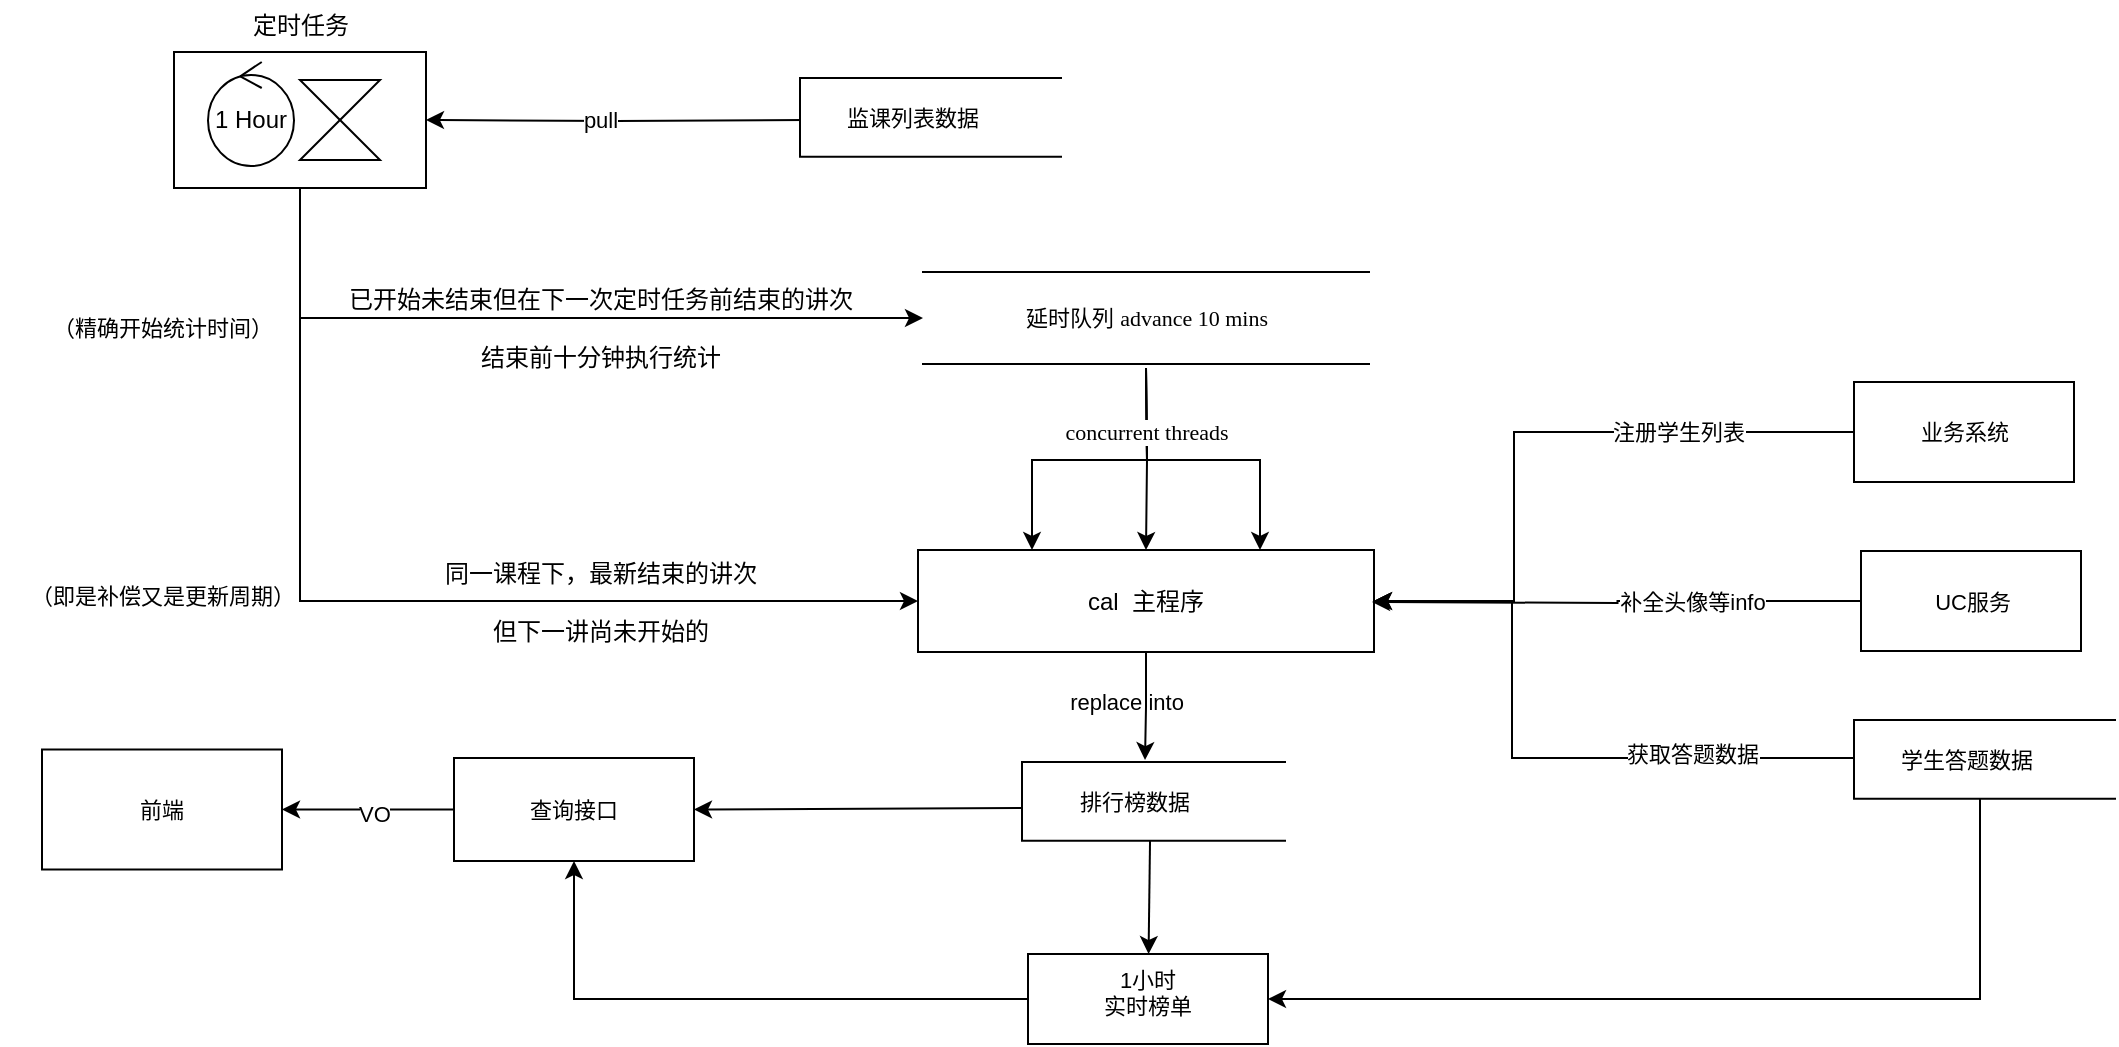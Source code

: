 <mxfile version="20.7.4" type="github">
  <diagram id="ALh3uHtMyfGseiwFORve" name="第 1 页">
    <mxGraphModel dx="1194" dy="701" grid="0" gridSize="10" guides="1" tooltips="1" connect="1" arrows="1" fold="1" page="1" pageScale="1" pageWidth="1169" pageHeight="827" math="0" shadow="0">
      <root>
        <mxCell id="0" />
        <mxCell id="1" parent="0" />
        <mxCell id="gsbZzFZp-f12OioFGxYw-9" style="edgeStyle=orthogonalEdgeStyle;rounded=0;orthogonalLoop=1;jettySize=auto;html=1;exitX=0.5;exitY=1;exitDx=0;exitDy=0;entryX=0.5;entryY=1;entryDx=0;entryDy=0;" parent="1" source="gsbZzFZp-f12OioFGxYw-8" target="gsbZzFZp-f12OioFGxYw-46" edge="1">
          <mxGeometry relative="1" as="geometry">
            <mxPoint x="502" y="227.5" as="targetPoint" />
          </mxGeometry>
        </mxCell>
        <mxCell id="gsbZzFZp-f12OioFGxYw-13" style="edgeStyle=orthogonalEdgeStyle;rounded=0;orthogonalLoop=1;jettySize=auto;html=1;exitX=0.5;exitY=1;exitDx=0;exitDy=0;entryX=0;entryY=0.5;entryDx=0;entryDy=0;" parent="1" source="gsbZzFZp-f12OioFGxYw-8" target="gsbZzFZp-f12OioFGxYw-12" edge="1">
          <mxGeometry relative="1" as="geometry" />
        </mxCell>
        <mxCell id="gsbZzFZp-f12OioFGxYw-8" value="" style="rounded=0;whiteSpace=wrap;html=1;" parent="1" vertex="1">
          <mxGeometry x="133" y="90" width="126" height="68" as="geometry" />
        </mxCell>
        <mxCell id="gsbZzFZp-f12OioFGxYw-1" value="" style="shape=collate;whiteSpace=wrap;html=1;" parent="1" vertex="1">
          <mxGeometry x="196" y="104" width="40" height="40" as="geometry" />
        </mxCell>
        <mxCell id="gsbZzFZp-f12OioFGxYw-2" value="定时任务" style="text;html=1;align=center;verticalAlign=middle;resizable=0;points=[];autosize=1;strokeColor=none;fillColor=none;" parent="1" vertex="1">
          <mxGeometry x="163" y="64" width="66" height="26" as="geometry" />
        </mxCell>
        <mxCell id="gsbZzFZp-f12OioFGxYw-4" style="edgeStyle=orthogonalEdgeStyle;rounded=0;orthogonalLoop=1;jettySize=auto;html=1;exitX=0;exitY=0.5;exitDx=0;exitDy=0;exitPerimeter=0;entryX=1;entryY=0.5;entryDx=0;entryDy=0;" parent="1" target="gsbZzFZp-f12OioFGxYw-8" edge="1">
          <mxGeometry relative="1" as="geometry">
            <mxPoint x="331" y="157" as="targetPoint" />
            <mxPoint x="449" y="124" as="sourcePoint" />
          </mxGeometry>
        </mxCell>
        <mxCell id="gsbZzFZp-f12OioFGxYw-5" value="pull" style="edgeLabel;html=1;align=center;verticalAlign=middle;resizable=0;points=[];" parent="gsbZzFZp-f12OioFGxYw-4" vertex="1" connectable="0">
          <mxGeometry x="0.086" relative="1" as="geometry">
            <mxPoint as="offset" />
          </mxGeometry>
        </mxCell>
        <mxCell id="gsbZzFZp-f12OioFGxYw-15" style="edgeStyle=orthogonalEdgeStyle;rounded=0;orthogonalLoop=1;jettySize=auto;html=1;exitX=0.5;exitY=1;exitDx=0;exitDy=0;entryX=0.5;entryY=0;entryDx=0;entryDy=0;" parent="1" target="gsbZzFZp-f12OioFGxYw-12" edge="1">
          <mxGeometry relative="1" as="geometry">
            <mxPoint x="619" y="248" as="sourcePoint" />
          </mxGeometry>
        </mxCell>
        <mxCell id="gsbZzFZp-f12OioFGxYw-20" style="edgeStyle=orthogonalEdgeStyle;rounded=0;orthogonalLoop=1;jettySize=auto;html=1;exitX=0.5;exitY=1;exitDx=0;exitDy=0;entryX=0.25;entryY=0;entryDx=0;entryDy=0;fontSize=11;" parent="1" target="gsbZzFZp-f12OioFGxYw-12" edge="1">
          <mxGeometry relative="1" as="geometry">
            <mxPoint x="619" y="248" as="sourcePoint" />
          </mxGeometry>
        </mxCell>
        <mxCell id="gsbZzFZp-f12OioFGxYw-21" style="edgeStyle=orthogonalEdgeStyle;rounded=0;orthogonalLoop=1;jettySize=auto;html=1;exitX=0.5;exitY=1;exitDx=0;exitDy=0;entryX=0.75;entryY=0;entryDx=0;entryDy=0;fontSize=11;" parent="1" target="gsbZzFZp-f12OioFGxYw-12" edge="1">
          <mxGeometry relative="1" as="geometry">
            <mxPoint x="619" y="248" as="sourcePoint" />
          </mxGeometry>
        </mxCell>
        <mxCell id="gsbZzFZp-f12OioFGxYw-22" value="&lt;span style=&quot;font-family: &amp;quot;PingFang SC&amp;quot;; text-align: start;&quot;&gt;&lt;font style=&quot;font-size: 11px;&quot;&gt;concurrent threads&lt;/font&gt;&lt;/span&gt;" style="edgeLabel;html=1;align=center;verticalAlign=middle;resizable=0;points=[];fontSize=11;" parent="gsbZzFZp-f12OioFGxYw-21" vertex="1" connectable="0">
          <mxGeometry x="-0.405" y="-1" relative="1" as="geometry">
            <mxPoint y="-12" as="offset" />
          </mxGeometry>
        </mxCell>
        <mxCell id="gsbZzFZp-f12OioFGxYw-7" value="1 Hour" style="ellipse;shape=umlControl;whiteSpace=wrap;html=1;" parent="1" vertex="1">
          <mxGeometry x="150" y="95" width="43" height="52" as="geometry" />
        </mxCell>
        <mxCell id="gsbZzFZp-f12OioFGxYw-11" value="已开始未结束但在下一次定时任务前结束的讲次&lt;br&gt;&lt;br&gt;结束前十分钟执行统计" style="text;html=1;align=center;verticalAlign=middle;resizable=0;points=[];autosize=1;strokeColor=none;fillColor=none;" parent="1" vertex="1">
          <mxGeometry x="211" y="200" width="270" height="55" as="geometry" />
        </mxCell>
        <mxCell id="gsbZzFZp-f12OioFGxYw-43" style="edgeStyle=orthogonalEdgeStyle;rounded=0;orthogonalLoop=1;jettySize=auto;html=1;exitX=0.5;exitY=1;exitDx=0;exitDy=0;entryX=0.466;entryY=-0.025;entryDx=0;entryDy=0;entryPerimeter=0;fontSize=11;" parent="1" source="gsbZzFZp-f12OioFGxYw-12" target="gsbZzFZp-f12OioFGxYw-38" edge="1">
          <mxGeometry relative="1" as="geometry" />
        </mxCell>
        <mxCell id="gsbZzFZp-f12OioFGxYw-12" value="cal&amp;nbsp; 主程序" style="rounded=0;whiteSpace=wrap;html=1;" parent="1" vertex="1">
          <mxGeometry x="505" y="339" width="228" height="51" as="geometry" />
        </mxCell>
        <mxCell id="gsbZzFZp-f12OioFGxYw-14" value="同一课程下，最新结束的讲次&lt;br&gt;&lt;br&gt;但下一讲尚未开始的" style="text;html=1;align=center;verticalAlign=middle;resizable=0;points=[];autosize=1;strokeColor=none;fillColor=none;" parent="1" vertex="1">
          <mxGeometry x="259" y="337" width="174" height="55" as="geometry" />
        </mxCell>
        <mxCell id="gsbZzFZp-f12OioFGxYw-18" value="（精确开始统计时间）" style="text;html=1;align=center;verticalAlign=middle;resizable=0;points=[];autosize=1;strokeColor=none;fillColor=none;fontSize=11;" parent="1" vertex="1">
          <mxGeometry x="58" y="214.5" width="138" height="26" as="geometry" />
        </mxCell>
        <mxCell id="gsbZzFZp-f12OioFGxYw-19" value="（即是补偿又是更新周期）" style="text;html=1;align=center;verticalAlign=middle;resizable=0;points=[];autosize=1;strokeColor=none;fillColor=none;fontSize=11;" parent="1" vertex="1">
          <mxGeometry x="46" y="349" width="162" height="26" as="geometry" />
        </mxCell>
        <mxCell id="gsbZzFZp-f12OioFGxYw-26" style="edgeStyle=orthogonalEdgeStyle;rounded=0;orthogonalLoop=1;jettySize=auto;html=1;exitX=0;exitY=0.5;exitDx=0;exitDy=0;entryX=1;entryY=0.5;entryDx=0;entryDy=0;fontSize=11;" parent="1" source="gsbZzFZp-f12OioFGxYw-23" target="gsbZzFZp-f12OioFGxYw-12" edge="1">
          <mxGeometry relative="1" as="geometry">
            <Array as="points">
              <mxPoint x="803" y="280" />
              <mxPoint x="803" y="365" />
            </Array>
          </mxGeometry>
        </mxCell>
        <mxCell id="gsbZzFZp-f12OioFGxYw-30" value="注册学生列表" style="edgeLabel;html=1;align=center;verticalAlign=middle;resizable=0;points=[];fontSize=11;" parent="gsbZzFZp-f12OioFGxYw-26" vertex="1" connectable="0">
          <mxGeometry x="-0.631" y="2" relative="1" as="geometry">
            <mxPoint x="-28" y="-2" as="offset" />
          </mxGeometry>
        </mxCell>
        <mxCell id="gsbZzFZp-f12OioFGxYw-23" value="业务系统" style="html=1;fontSize=11;" parent="1" vertex="1">
          <mxGeometry x="973" y="255" width="110" height="50" as="geometry" />
        </mxCell>
        <mxCell id="gsbZzFZp-f12OioFGxYw-27" style="edgeStyle=orthogonalEdgeStyle;rounded=0;orthogonalLoop=1;jettySize=auto;html=1;exitX=0;exitY=0.5;exitDx=0;exitDy=0;fontSize=11;" parent="1" source="gsbZzFZp-f12OioFGxYw-24" edge="1">
          <mxGeometry relative="1" as="geometry">
            <mxPoint x="732" y="365" as="targetPoint" />
          </mxGeometry>
        </mxCell>
        <mxCell id="gsbZzFZp-f12OioFGxYw-31" value="补全头像等info" style="edgeLabel;html=1;align=center;verticalAlign=middle;resizable=0;points=[];fontSize=11;" parent="gsbZzFZp-f12OioFGxYw-27" vertex="1" connectable="0">
          <mxGeometry x="-0.459" y="4" relative="1" as="geometry">
            <mxPoint x="-18" y="-4" as="offset" />
          </mxGeometry>
        </mxCell>
        <mxCell id="gsbZzFZp-f12OioFGxYw-24" value="UC服务" style="html=1;fontSize=11;" parent="1" vertex="1">
          <mxGeometry x="976.5" y="339.5" width="110" height="50" as="geometry" />
        </mxCell>
        <mxCell id="gsbZzFZp-f12OioFGxYw-28" style="edgeStyle=orthogonalEdgeStyle;rounded=0;orthogonalLoop=1;jettySize=auto;html=1;exitX=0;exitY=0.5;exitDx=0;exitDy=0;exitPerimeter=0;entryX=1;entryY=0.5;entryDx=0;entryDy=0;fontSize=11;" parent="1" target="gsbZzFZp-f12OioFGxYw-12" edge="1">
          <mxGeometry relative="1" as="geometry">
            <mxPoint x="985" y="443" as="sourcePoint" />
            <Array as="points">
              <mxPoint x="802" y="443" />
              <mxPoint x="802" y="365" />
            </Array>
          </mxGeometry>
        </mxCell>
        <mxCell id="gsbZzFZp-f12OioFGxYw-32" value="获取答题数据" style="edgeLabel;html=1;align=center;verticalAlign=middle;resizable=0;points=[];fontSize=11;" parent="gsbZzFZp-f12OioFGxYw-28" vertex="1" connectable="0">
          <mxGeometry x="-0.564" y="-2" relative="1" as="geometry">
            <mxPoint x="-21" as="offset" />
          </mxGeometry>
        </mxCell>
        <mxCell id="gsbZzFZp-f12OioFGxYw-36" value="" style="group" parent="1" vertex="1" connectable="0">
          <mxGeometry x="446" y="103" width="131" height="41" as="geometry" />
        </mxCell>
        <mxCell id="gsbZzFZp-f12OioFGxYw-34" value="" style="shape=mxgraph.pid.apparatus_elements.support_ring;html=1;pointerEvents=1;align=center;verticalLabelPosition=bottom;verticalAlign=top;dashed=0;fontSize=11;" parent="gsbZzFZp-f12OioFGxYw-36" vertex="1">
          <mxGeometry width="131" height="39.423" as="geometry" />
        </mxCell>
        <mxCell id="gsbZzFZp-f12OioFGxYw-35" value="监课列表数据" style="text;html=1;align=center;verticalAlign=middle;resizable=0;points=[];autosize=1;strokeColor=none;fillColor=none;fontSize=11;" parent="gsbZzFZp-f12OioFGxYw-36" vertex="1">
          <mxGeometry x="11" y="6.71" width="90" height="26" as="geometry" />
        </mxCell>
        <mxCell id="gsbZzFZp-f12OioFGxYw-37" value="" style="group" parent="1" vertex="1" connectable="0">
          <mxGeometry x="557" y="445" width="132" height="41" as="geometry" />
        </mxCell>
        <mxCell id="gsbZzFZp-f12OioFGxYw-38" value="" style="shape=mxgraph.pid.apparatus_elements.support_ring;html=1;pointerEvents=1;align=center;verticalLabelPosition=bottom;verticalAlign=top;dashed=0;fontSize=11;" parent="gsbZzFZp-f12OioFGxYw-37" vertex="1">
          <mxGeometry width="132" height="39.423" as="geometry" />
        </mxCell>
        <mxCell id="gsbZzFZp-f12OioFGxYw-39" value="排行榜数据" style="text;html=1;align=center;verticalAlign=middle;resizable=0;points=[];autosize=1;strokeColor=none;fillColor=none;fontSize=11;" parent="gsbZzFZp-f12OioFGxYw-37" vertex="1">
          <mxGeometry x="17.13" y="6.71" width="78" height="26" as="geometry" />
        </mxCell>
        <mxCell id="gsbZzFZp-f12OioFGxYw-40" value="" style="group" parent="1" vertex="1" connectable="0">
          <mxGeometry x="973" y="424" width="131" height="41" as="geometry" />
        </mxCell>
        <mxCell id="gsbZzFZp-f12OioFGxYw-41" value="" style="shape=mxgraph.pid.apparatus_elements.support_ring;html=1;pointerEvents=1;align=center;verticalLabelPosition=bottom;verticalAlign=top;dashed=0;fontSize=11;" parent="gsbZzFZp-f12OioFGxYw-40" vertex="1">
          <mxGeometry width="131" height="39.423" as="geometry" />
        </mxCell>
        <mxCell id="gsbZzFZp-f12OioFGxYw-42" value="学生答题数据" style="text;html=1;align=center;verticalAlign=middle;resizable=0;points=[];autosize=1;strokeColor=none;fillColor=none;fontSize=11;" parent="gsbZzFZp-f12OioFGxYw-40" vertex="1">
          <mxGeometry x="11" y="6.71" width="90" height="26" as="geometry" />
        </mxCell>
        <mxCell id="gsbZzFZp-f12OioFGxYw-44" value="replace into" style="text;html=1;align=center;verticalAlign=middle;resizable=0;points=[];autosize=1;strokeColor=none;fillColor=none;fontSize=11;" parent="1" vertex="1">
          <mxGeometry x="569" y="402" width="80" height="26" as="geometry" />
        </mxCell>
        <mxCell id="gsbZzFZp-f12OioFGxYw-46" value="延时队列&amp;nbsp;&lt;span style=&quot;font-family: &amp;quot;PingFang SC&amp;quot;; text-align: start; background-color: rgb(255, 255, 255);&quot;&gt;advance 10 mins&lt;/span&gt;" style="shape=partialRectangle;whiteSpace=wrap;html=1;top=0;bottom=0;fillColor=none;fontSize=11;direction=south;" parent="1" vertex="1">
          <mxGeometry x="507.5" y="200" width="223" height="46" as="geometry" />
        </mxCell>
        <mxCell id="gsbZzFZp-f12OioFGxYw-53" style="edgeStyle=orthogonalEdgeStyle;rounded=0;orthogonalLoop=1;jettySize=auto;html=1;exitX=0;exitY=0.5;exitDx=0;exitDy=0;entryX=1;entryY=0.5;entryDx=0;entryDy=0;fontSize=11;" parent="1" source="gsbZzFZp-f12OioFGxYw-48" target="gsbZzFZp-f12OioFGxYw-52" edge="1">
          <mxGeometry relative="1" as="geometry" />
        </mxCell>
        <mxCell id="gsbZzFZp-f12OioFGxYw-54" value="VO" style="edgeLabel;html=1;align=center;verticalAlign=middle;resizable=0;points=[];fontSize=11;" parent="gsbZzFZp-f12OioFGxYw-53" vertex="1" connectable="0">
          <mxGeometry x="-0.07" y="2" relative="1" as="geometry">
            <mxPoint as="offset" />
          </mxGeometry>
        </mxCell>
        <mxCell id="gsbZzFZp-f12OioFGxYw-48" value="查询接口" style="rounded=0;whiteSpace=wrap;html=1;fontSize=11;" parent="1" vertex="1">
          <mxGeometry x="273" y="443" width="120" height="51.5" as="geometry" />
        </mxCell>
        <mxCell id="gsbZzFZp-f12OioFGxYw-51" value="" style="endArrow=classic;html=1;rounded=0;fontSize=11;exitX=0;exitY=0.583;exitDx=0;exitDy=0;exitPerimeter=0;entryX=1;entryY=0.5;entryDx=0;entryDy=0;" parent="1" source="gsbZzFZp-f12OioFGxYw-38" target="gsbZzFZp-f12OioFGxYw-48" edge="1">
          <mxGeometry width="50" height="50" relative="1" as="geometry">
            <mxPoint x="469" y="472" as="sourcePoint" />
            <mxPoint x="519" y="422" as="targetPoint" />
          </mxGeometry>
        </mxCell>
        <mxCell id="gsbZzFZp-f12OioFGxYw-52" value="前端" style="rounded=0;whiteSpace=wrap;html=1;fontSize=11;" parent="1" vertex="1">
          <mxGeometry x="67" y="438.75" width="120" height="60" as="geometry" />
        </mxCell>
        <mxCell id="sD63IiRLwxNLimkI6NIJ-6" style="edgeStyle=orthogonalEdgeStyle;rounded=0;orthogonalLoop=1;jettySize=auto;html=1;exitX=0;exitY=0.5;exitDx=0;exitDy=0;" edge="1" parent="1" source="sD63IiRLwxNLimkI6NIJ-3" target="gsbZzFZp-f12OioFGxYw-48">
          <mxGeometry relative="1" as="geometry" />
        </mxCell>
        <mxCell id="sD63IiRLwxNLimkI6NIJ-3" value="1小时&lt;br&gt;实时榜单" style="whiteSpace=wrap;html=1;fontSize=11;verticalAlign=top;dashed=0;" vertex="1" parent="1">
          <mxGeometry x="560" y="541" width="120" height="45" as="geometry" />
        </mxCell>
        <mxCell id="sD63IiRLwxNLimkI6NIJ-4" value="" style="edgeStyle=orthogonalEdgeStyle;rounded=0;orthogonalLoop=1;jettySize=auto;html=1;entryX=1;entryY=0.5;entryDx=0;entryDy=0;" edge="1" parent="1" source="gsbZzFZp-f12OioFGxYw-41" target="sD63IiRLwxNLimkI6NIJ-3">
          <mxGeometry relative="1" as="geometry">
            <Array as="points">
              <mxPoint x="1036" y="564" />
            </Array>
          </mxGeometry>
        </mxCell>
        <mxCell id="sD63IiRLwxNLimkI6NIJ-5" value="" style="endArrow=classic;html=1;rounded=0;exitX=0.485;exitY=0.989;exitDx=0;exitDy=0;exitPerimeter=0;" edge="1" parent="1" source="gsbZzFZp-f12OioFGxYw-38" target="sD63IiRLwxNLimkI6NIJ-3">
          <mxGeometry width="50" height="50" relative="1" as="geometry">
            <mxPoint x="558" y="387" as="sourcePoint" />
            <mxPoint x="608" y="337" as="targetPoint" />
          </mxGeometry>
        </mxCell>
      </root>
    </mxGraphModel>
  </diagram>
</mxfile>
